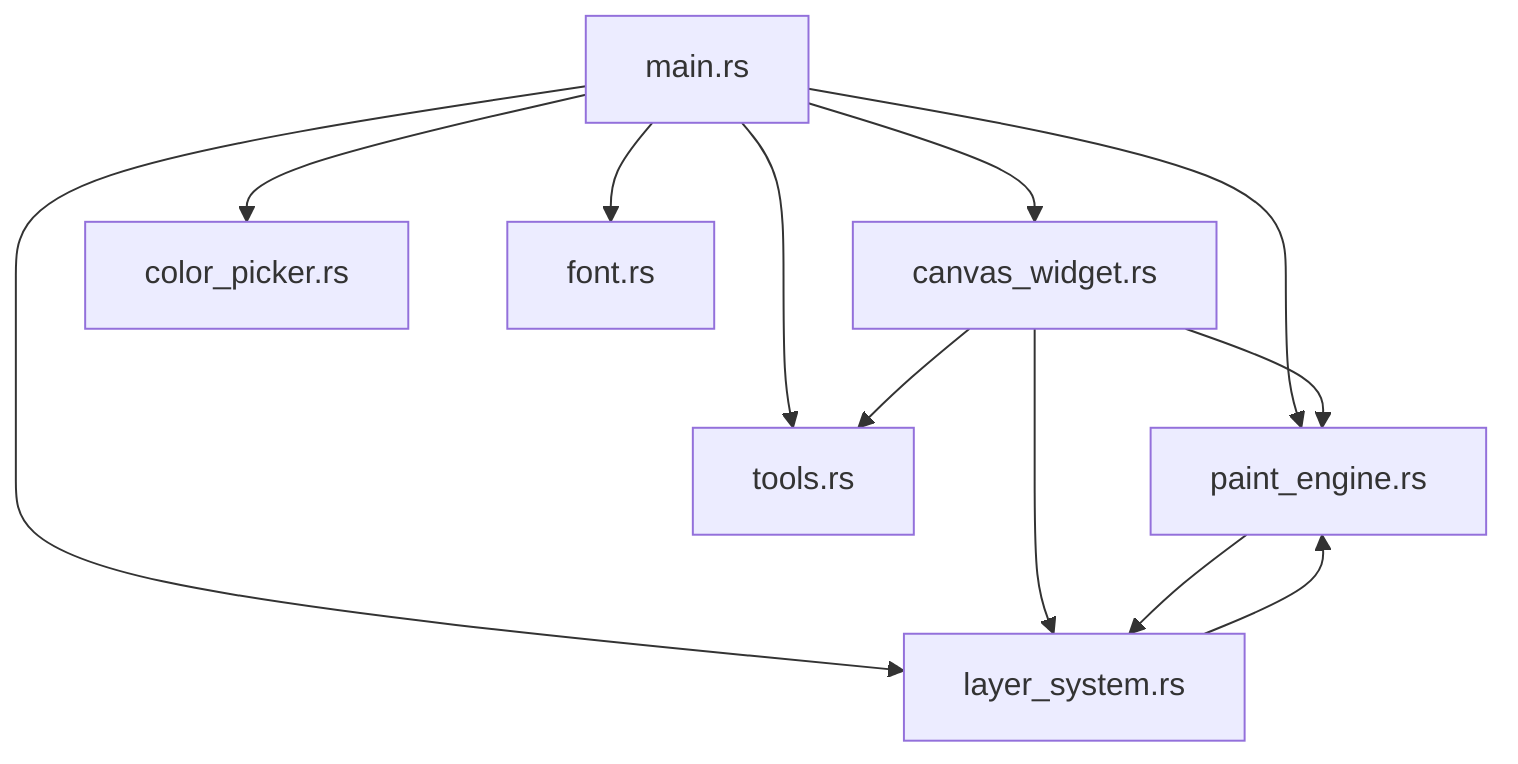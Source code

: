 graph TB
    A[main.rs] --> B[canvas_widget.rs]
    A --> C[paint_engine.rs]
    A --> D[layer_system.rs]
    A --> E[tools.rs]
    A --> F[color_picker.rs]
    A --> G[font.rs]
    B --> C
    B --> D
    B --> E
    C --> D
    D --> C